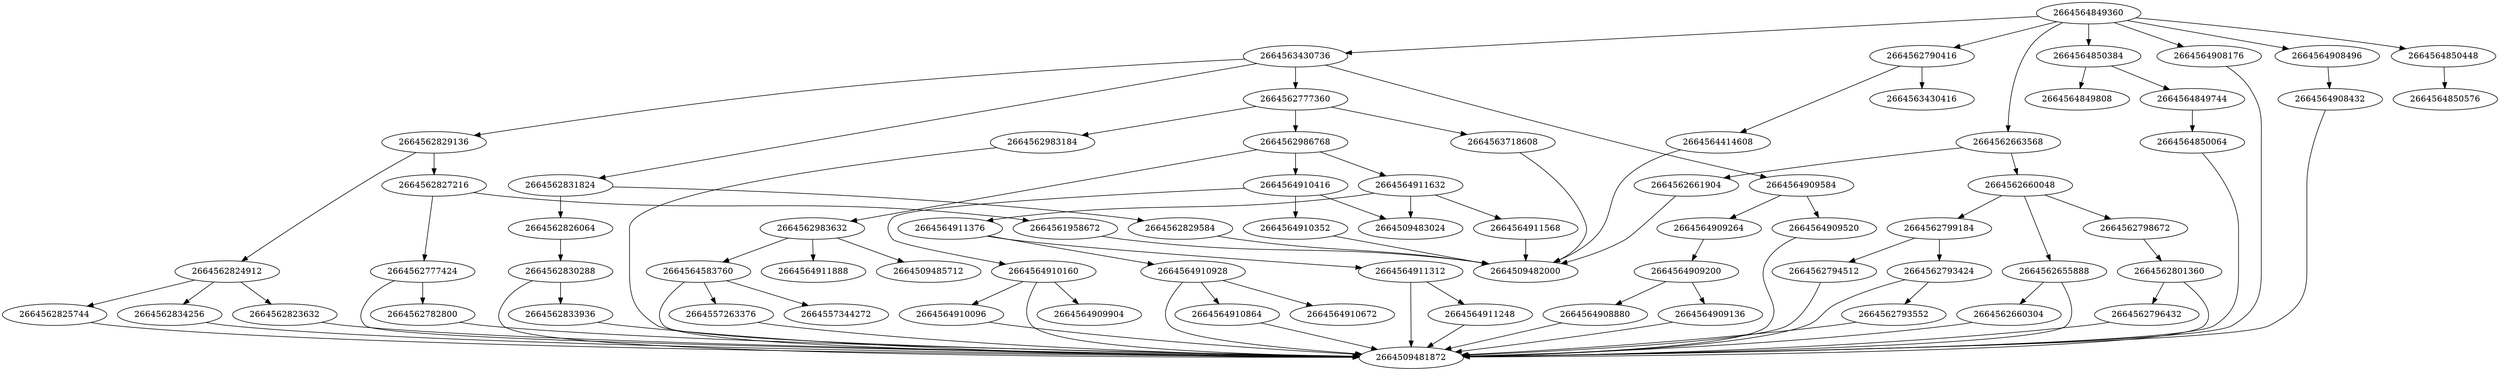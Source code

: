 strict digraph {
2664564850384 [type=arguments];
2664562796432 [type=Name];
2664562827216 [type=Assign];
2664557263376 [type=Name];
2664561958672 [type=Name];
2664557344272 [type=Constant];
2664562661904 [type=Name];
2664563430416 [type=Constant];
2664564850448 [type=Expr];
2664564909584 [type=ExceptHandler];
2664562790416 [type=Assign];
2664562829584 [type=Name];
2664564910352 [type=Name];
2664564414608 [type=Name];
2664564910160 [type=Subscript];
2664562831824 [type=Assign];
2664562823632 [type=Name];
2664562825744 [type=Name];
2664562833936 [type=Name];
2664564908496 [type=Return];
2664562983632 [type=Compare];
2664562660048 [type=Call];
2664564910864 [type=Name];
2664562660304 [type=Name];
2664564849808 [type=arg];
2664564911248 [type=Name];
2664564909264 [type=Expr];
2664562777360 [type=For];
2664564911376 [type=Call];
2664564850064 [type=Name];
2664564909520 [type=Name];
2664564911632 [type=AugAssign];
2664562824912 [type=Call];
2664562986768 [type=If];
2664564911888 [type=Constant];
2664564850576 [type=Constant];
2664562782800 [type=Name];
2664564908880 [type=Name];
2664564909904 [type=Constant];
2664562829136 [type=If];
2664564583760 [type=Subscript];
2664564909136 [type=Name];
2664563430736 [type=Try];
2664564849744 [type=arg];
2664562799184 [type=Call];
2664562798672 [type=keyword];
2664562983184 [type=Name];
2664562663568 [type=Assign];
2664564908176 [type=Name];
2664564908432 [type=Name];
2664564910416 [type=AugAssign];
2664563718608 [type=Name];
2664509483024 [type=Add];
2664564910672 [type=Constant];
2664509485712 [type=Eq];
2664562655888 [type=Attribute];
2664562801360 [type=Attribute];
2664564849360 [type=FunctionDef];
2664562826064 [type=Call];
2664562834256 [type=Name];
2664564910928 [type=Subscript];
2664509481872 [type=Load];
2664562830288 [type=Attribute];
2664562793424 [type=Attribute];
2664509482000 [type=Store];
2664562793552 [type=Name];
2664564910096 [type=Name];
2664564909200 [type=Call];
2664564911312 [type=Attribute];
2664562777424 [type=List];
2664562794512 [type=Name];
2664564911568 [type=Name];
2664564850384 -> 2664564849808;
2664564850384 -> 2664564849744;
2664562796432 -> 2664509481872;
2664562827216 -> 2664561958672;
2664562827216 -> 2664562777424;
2664557263376 -> 2664509481872;
2664561958672 -> 2664509482000;
2664562661904 -> 2664509482000;
2664564850448 -> 2664564850576;
2664564909584 -> 2664564909520;
2664564909584 -> 2664564909264;
2664562790416 -> 2664564414608;
2664562790416 -> 2664563430416;
2664562829584 -> 2664509482000;
2664564910352 -> 2664509482000;
2664564414608 -> 2664509482000;
2664564910160 -> 2664564910096;
2664564910160 -> 2664564909904;
2664564910160 -> 2664509481872;
2664562831824 -> 2664562829584;
2664562831824 -> 2664562826064;
2664562823632 -> 2664509481872;
2664562825744 -> 2664509481872;
2664562833936 -> 2664509481872;
2664564908496 -> 2664564908432;
2664562983632 -> 2664564583760;
2664562983632 -> 2664509485712;
2664562983632 -> 2664564911888;
2664562660048 -> 2664562655888;
2664562660048 -> 2664562799184;
2664562660048 -> 2664562798672;
2664564910864 -> 2664509481872;
2664562660304 -> 2664509481872;
2664564911248 -> 2664509481872;
2664564909264 -> 2664564909200;
2664562777360 -> 2664563718608;
2664562777360 -> 2664562983184;
2664562777360 -> 2664562986768;
2664564911376 -> 2664564911312;
2664564911376 -> 2664564910928;
2664564850064 -> 2664509481872;
2664564909520 -> 2664509481872;
2664564911632 -> 2664564911568;
2664564911632 -> 2664509483024;
2664564911632 -> 2664564911376;
2664562824912 -> 2664562823632;
2664562824912 -> 2664562825744;
2664562824912 -> 2664562834256;
2664562986768 -> 2664562983632;
2664562986768 -> 2664564911632;
2664562986768 -> 2664564910416;
2664562782800 -> 2664509481872;
2664564908880 -> 2664509481872;
2664562829136 -> 2664562824912;
2664562829136 -> 2664562827216;
2664564583760 -> 2664557263376;
2664564583760 -> 2664557344272;
2664564583760 -> 2664509481872;
2664564909136 -> 2664509481872;
2664563430736 -> 2664562831824;
2664563430736 -> 2664562829136;
2664563430736 -> 2664562777360;
2664563430736 -> 2664564909584;
2664564849744 -> 2664564850064;
2664562799184 -> 2664562793424;
2664562799184 -> 2664562794512;
2664562798672 -> 2664562801360;
2664562983184 -> 2664509481872;
2664562663568 -> 2664562661904;
2664562663568 -> 2664562660048;
2664564908176 -> 2664509481872;
2664564908432 -> 2664509481872;
2664564910416 -> 2664564910352;
2664564910416 -> 2664509483024;
2664564910416 -> 2664564910160;
2664563718608 -> 2664509482000;
2664562655888 -> 2664562660304;
2664562655888 -> 2664509481872;
2664562801360 -> 2664562796432;
2664562801360 -> 2664509481872;
2664564849360 -> 2664564850384;
2664564849360 -> 2664564850448;
2664564849360 -> 2664562663568;
2664564849360 -> 2664562790416;
2664564849360 -> 2664563430736;
2664564849360 -> 2664564908496;
2664564849360 -> 2664564908176;
2664562826064 -> 2664562830288;
2664562834256 -> 2664509481872;
2664564910928 -> 2664564910864;
2664564910928 -> 2664564910672;
2664564910928 -> 2664509481872;
2664562830288 -> 2664562833936;
2664562830288 -> 2664509481872;
2664562793424 -> 2664562793552;
2664562793424 -> 2664509481872;
2664562793552 -> 2664509481872;
2664564910096 -> 2664509481872;
2664564909200 -> 2664564909136;
2664564909200 -> 2664564908880;
2664564911312 -> 2664564911248;
2664564911312 -> 2664509481872;
2664562777424 -> 2664562782800;
2664562777424 -> 2664509481872;
2664562794512 -> 2664509481872;
2664564911568 -> 2664509482000;
}
